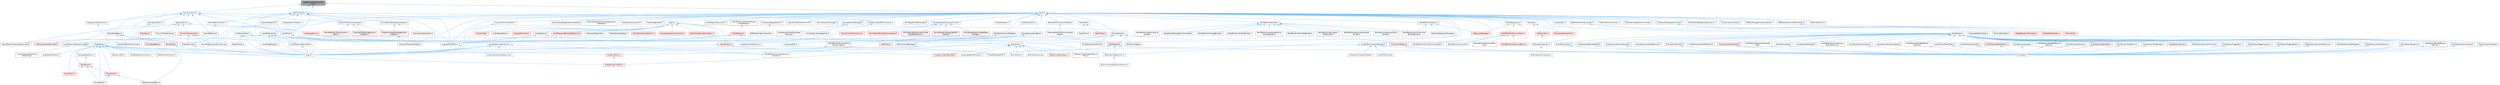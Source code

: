 digraph "UpdateLevelVisibilityLevelInfo.h"
{
 // INTERACTIVE_SVG=YES
 // LATEX_PDF_SIZE
  bgcolor="transparent";
  edge [fontname=Helvetica,fontsize=10,labelfontname=Helvetica,labelfontsize=10];
  node [fontname=Helvetica,fontsize=10,shape=box,height=0.2,width=0.4];
  Node1 [id="Node000001",label="UpdateLevelVisibilityLevel\lInfo.h",height=0.2,width=0.4,color="gray40", fillcolor="grey60", style="filled", fontcolor="black",tooltip=" "];
  Node1 -> Node2 [id="edge1_Node000001_Node000002",dir="back",color="steelblue1",style="solid",tooltip=" "];
  Node2 [id="Node000002",label="LevelStreaming.h",height=0.2,width=0.4,color="grey40", fillcolor="white", style="filled",URL="$db/d04/LevelStreaming_8h.html",tooltip=" "];
  Node2 -> Node3 [id="edge2_Node000002_Node000003",dir="back",color="steelblue1",style="solid",tooltip=" "];
  Node3 [id="Node000003",label="BookMarkTypeActions.h",height=0.2,width=0.4,color="grey40", fillcolor="white", style="filled",URL="$d0/d2f/BookMarkTypeActions_8h.html",tooltip=" "];
  Node3 -> Node4 [id="edge3_Node000003_Node000004",dir="back",color="steelblue1",style="solid",tooltip=" "];
  Node4 [id="Node000004",label="BookmarkSingleViewportActions.h",height=0.2,width=0.4,color="grey40", fillcolor="white", style="filled",URL="$d3/dd5/BookmarkSingleViewportActions_8h.html",tooltip=" "];
  Node2 -> Node5 [id="edge4_Node000002_Node000005",dir="back",color="steelblue1",style="solid",tooltip=" "];
  Node5 [id="Node000005",label="Engine.h",height=0.2,width=0.4,color="grey40", fillcolor="white", style="filled",URL="$d1/d34/Public_2Engine_8h.html",tooltip=" "];
  Node2 -> Node6 [id="edge5_Node000002_Node000006",dir="back",color="steelblue1",style="solid",tooltip=" "];
  Node6 [id="Node000006",label="EngineSharedPCH.h",height=0.2,width=0.4,color="grey40", fillcolor="white", style="filled",URL="$dc/dbb/EngineSharedPCH_8h.html",tooltip=" "];
  Node6 -> Node7 [id="edge6_Node000006_Node000007",dir="back",color="steelblue1",style="solid",tooltip=" "];
  Node7 [id="Node000007",label="UnrealEdSharedPCH.h",height=0.2,width=0.4,color="grey40", fillcolor="white", style="filled",URL="$d1/de6/UnrealEdSharedPCH_8h.html",tooltip=" "];
  Node2 -> Node8 [id="edge7_Node000002_Node000008",dir="back",color="steelblue1",style="solid",tooltip=" "];
  Node8 [id="Node000008",label="GraphEditor.h",height=0.2,width=0.4,color="grey40", fillcolor="white", style="filled",URL="$dc/dc5/GraphEditor_8h.html",tooltip=" "];
  Node8 -> Node9 [id="edge8_Node000008_Node000009",dir="back",color="steelblue1",style="solid",tooltip=" "];
  Node9 [id="Node000009",label="BlueprintEditor.h",height=0.2,width=0.4,color="red", fillcolor="#FFF0F0", style="filled",URL="$df/d7d/BlueprintEditor_8h.html",tooltip=" "];
  Node9 -> Node19 [id="edge9_Node000009_Node000019",dir="back",color="steelblue1",style="solid",tooltip=" "];
  Node19 [id="Node000019",label="WidgetBlueprintEditor.h",height=0.2,width=0.4,color="red", fillcolor="#FFF0F0", style="filled",URL="$d6/d04/WidgetBlueprintEditor_8h.html",tooltip=" "];
  Node8 -> Node22 [id="edge10_Node000008_Node000022",dir="back",color="steelblue1",style="solid",tooltip=" "];
  Node22 [id="Node000022",label="DataflowEditorToolkit.h",height=0.2,width=0.4,color="grey40", fillcolor="white", style="filled",URL="$d8/d80/DataflowEditorToolkit_8h.html",tooltip=" "];
  Node8 -> Node23 [id="edge11_Node000008_Node000023",dir="back",color="steelblue1",style="solid",tooltip=" "];
  Node23 [id="Node000023",label="DataflowGraphEditor.h",height=0.2,width=0.4,color="grey40", fillcolor="white", style="filled",URL="$d4/dfa/DataflowGraphEditor_8h.html",tooltip=" "];
  Node8 -> Node24 [id="edge12_Node000008_Node000024",dir="back",color="steelblue1",style="solid",tooltip=" "];
  Node24 [id="Node000024",label="GraphEditorModule.h",height=0.2,width=0.4,color="grey40", fillcolor="white", style="filled",URL="$dc/db9/GraphEditorModule_8h.html",tooltip=" "];
  Node8 -> Node25 [id="edge13_Node000008_Node000025",dir="back",color="steelblue1",style="solid",tooltip=" "];
  Node25 [id="Node000025",label="MarqueeOperation.h",height=0.2,width=0.4,color="grey40", fillcolor="white", style="filled",URL="$df/d01/MarqueeOperation_8h.html",tooltip=" "];
  Node25 -> Node26 [id="edge14_Node000025_Node000026",dir="back",color="steelblue1",style="solid",tooltip=" "];
  Node26 [id="Node000026",label="SNodePanel.h",height=0.2,width=0.4,color="red", fillcolor="#FFF0F0", style="filled",URL="$da/db1/SNodePanel_8h.html",tooltip=" "];
  Node26 -> Node28 [id="edge15_Node000026_Node000028",dir="back",color="steelblue1",style="solid",tooltip=" "];
  Node28 [id="Node000028",label="RigVMEditor.h",height=0.2,width=0.4,color="red", fillcolor="#FFF0F0", style="filled",URL="$d3/d13/RigVMEditor_8h.html",tooltip=" "];
  Node26 -> Node35 [id="edge16_Node000026_Node000035",dir="back",color="steelblue1",style="solid",tooltip=" "];
  Node35 [id="Node000035",label="SGraphNode.h",height=0.2,width=0.4,color="red", fillcolor="#FFF0F0", style="filled",URL="$d2/d30/SGraphNode_8h.html",tooltip=" "];
  Node35 -> Node23 [id="edge17_Node000035_Node000023",dir="back",color="steelblue1",style="solid",tooltip=" "];
  Node35 -> Node52 [id="edge18_Node000035_Node000052",dir="back",color="steelblue1",style="solid",tooltip=" "];
  Node52 [id="Node000052",label="SGraphPanel.h",height=0.2,width=0.4,color="grey40", fillcolor="white", style="filled",URL="$d2/dcf/SGraphPanel_8h.html",tooltip=" "];
  Node26 -> Node52 [id="edge19_Node000026_Node000052",dir="back",color="steelblue1",style="solid",tooltip=" "];
  Node8 -> Node28 [id="edge20_Node000008_Node000028",dir="back",color="steelblue1",style="solid",tooltip=" "];
  Node8 -> Node95 [id="edge21_Node000008_Node000095",dir="back",color="steelblue1",style="solid",tooltip=" "];
  Node95 [id="Node000095",label="SBlueprintDiff.h",height=0.2,width=0.4,color="grey40", fillcolor="white", style="filled",URL="$de/d6d/SBlueprintDiff_8h.html",tooltip=" "];
  Node8 -> Node96 [id="edge22_Node000008_Node000096",dir="back",color="steelblue1",style="solid",tooltip=" "];
  Node96 [id="Node000096",label="SGraphEditorActionMenu.h",height=0.2,width=0.4,color="grey40", fillcolor="white", style="filled",URL="$dd/d8d/SGraphEditorActionMenu_8h.html",tooltip=" "];
  Node8 -> Node35 [id="edge23_Node000008_Node000035",dir="back",color="steelblue1",style="solid",tooltip=" "];
  Node8 -> Node52 [id="edge24_Node000008_Node000052",dir="back",color="steelblue1",style="solid",tooltip=" "];
  Node8 -> Node26 [id="edge25_Node000008_Node000026",dir="back",color="steelblue1",style="solid",tooltip=" "];
  Node8 -> Node7 [id="edge26_Node000008_Node000007",dir="back",color="steelblue1",style="solid",tooltip=" "];
  Node8 -> Node19 [id="edge27_Node000008_Node000019",dir="back",color="steelblue1",style="solid",tooltip=" "];
  Node2 -> Node97 [id="edge28_Node000002_Node000097",dir="back",color="steelblue1",style="solid",tooltip=" "];
  Node97 [id="Node000097",label="LevelDragDropOp.h",height=0.2,width=0.4,color="grey40", fillcolor="white", style="filled",URL="$dc/da5/LevelDragDropOp_8h.html",tooltip=" "];
  Node2 -> Node98 [id="edge29_Node000002_Node000098",dir="back",color="steelblue1",style="solid",tooltip=" "];
  Node98 [id="Node000098",label="LevelStreamingAlwaysLoaded.h",height=0.2,width=0.4,color="grey40", fillcolor="white", style="filled",URL="$d2/d06/LevelStreamingAlwaysLoaded_8h.html",tooltip=" "];
  Node98 -> Node5 [id="edge30_Node000098_Node000005",dir="back",color="steelblue1",style="solid",tooltip=" "];
  Node98 -> Node99 [id="edge31_Node000098_Node000099",dir="back",color="steelblue1",style="solid",tooltip=" "];
  Node99 [id="Node000099",label="LevelInstanceEditorLevel\lStreaming.h",height=0.2,width=0.4,color="grey40", fillcolor="white", style="filled",URL="$d0/da1/LevelInstanceEditorLevelStreaming_8h.html",tooltip=" "];
  Node2 -> Node100 [id="edge32_Node000002_Node000100",dir="back",color="steelblue1",style="solid",tooltip=" "];
  Node100 [id="Node000100",label="LevelStreamingDynamic.h",height=0.2,width=0.4,color="grey40", fillcolor="white", style="filled",URL="$d6/d50/LevelStreamingDynamic_8h.html",tooltip=" "];
  Node100 -> Node5 [id="edge33_Node000100_Node000005",dir="back",color="steelblue1",style="solid",tooltip=" "];
  Node100 -> Node101 [id="edge34_Node000100_Node000101",dir="back",color="steelblue1",style="solid",tooltip=" "];
  Node101 [id="Node000101",label="LevelInstanceLevelStreaming.h",height=0.2,width=0.4,color="grey40", fillcolor="white", style="filled",URL="$d0/d84/LevelInstanceLevelStreaming_8h.html",tooltip=" "];
  Node100 -> Node102 [id="edge35_Node000100_Node000102",dir="back",color="steelblue1",style="solid",tooltip=" "];
  Node102 [id="Node000102",label="WorldPartitionLevelStreaming\lDynamic.h",height=0.2,width=0.4,color="grey40", fillcolor="white", style="filled",URL="$d4/d21/WorldPartitionLevelStreamingDynamic_8h.html",tooltip=" "];
  Node2 -> Node103 [id="edge36_Node000002_Node000103",dir="back",color="steelblue1",style="solid",tooltip=" "];
  Node103 [id="Node000103",label="LevelStreamingPersistent.h",height=0.2,width=0.4,color="grey40", fillcolor="white", style="filled",URL="$dd/d1f/LevelStreamingPersistent_8h.html",tooltip=" "];
  Node103 -> Node5 [id="edge37_Node000103_Node000005",dir="back",color="steelblue1",style="solid",tooltip=" "];
  Node2 -> Node102 [id="edge38_Node000002_Node000102",dir="back",color="steelblue1",style="solid",tooltip=" "];
  Node1 -> Node104 [id="edge39_Node000001_Node000104",dir="back",color="steelblue1",style="solid",tooltip=" "];
  Node104 [id="Node000104",label="NetConnection.h",height=0.2,width=0.4,color="grey40", fillcolor="white", style="filled",URL="$d6/d03/NetConnection_8h.html",tooltip=" "];
  Node104 -> Node105 [id="edge40_Node000104_Node000105",dir="back",color="steelblue1",style="solid",tooltip=" "];
  Node105 [id="Node000105",label="ChildConnection.h",height=0.2,width=0.4,color="grey40", fillcolor="white", style="filled",URL="$de/dea/ChildConnection_8h.html",tooltip=" "];
  Node105 -> Node106 [id="edge41_Node000105_Node000106",dir="back",color="steelblue1",style="solid",tooltip=" "];
  Node106 [id="Node000106",label="DataChannel.h",height=0.2,width=0.4,color="grey40", fillcolor="white", style="filled",URL="$df/ded/DataChannel_8h.html",tooltip=" "];
  Node105 -> Node5 [id="edge42_Node000105_Node000005",dir="back",color="steelblue1",style="solid",tooltip=" "];
  Node105 -> Node6 [id="edge43_Node000105_Node000006",dir="back",color="steelblue1",style="solid",tooltip=" "];
  Node104 -> Node107 [id="edge44_Node000104_Node000107",dir="back",color="steelblue1",style="solid",tooltip=" "];
  Node107 [id="Node000107",label="DemoNetConnection.h",height=0.2,width=0.4,color="grey40", fillcolor="white", style="filled",URL="$d7/d81/DemoNetConnection_8h.html",tooltip=" "];
  Node107 -> Node108 [id="edge45_Node000107_Node000108",dir="back",color="steelblue1",style="solid",tooltip=" "];
  Node108 [id="Node000108",label="DemoNetDriver.h",height=0.2,width=0.4,color="grey40", fillcolor="white", style="filled",URL="$df/df9/DemoNetDriver_8h.html",tooltip=" "];
  Node104 -> Node109 [id="edge46_Node000104_Node000109",dir="back",color="steelblue1",style="solid",tooltip=" "];
  Node109 [id="Node000109",label="DisplayClusterNetConnection.h",height=0.2,width=0.4,color="grey40", fillcolor="white", style="filled",URL="$d0/df0/DisplayClusterNetConnection_8h.html",tooltip=" "];
  Node109 -> Node110 [id="edge47_Node000109_Node000110",dir="back",color="steelblue1",style="solid",tooltip=" "];
  Node110 [id="Node000110",label="DisplayClusterNetDriver.h",height=0.2,width=0.4,color="grey40", fillcolor="white", style="filled",URL="$db/de1/DisplayClusterNetDriver_8h.html",tooltip=" "];
  Node104 -> Node5 [id="edge48_Node000104_Node000005",dir="back",color="steelblue1",style="solid",tooltip=" "];
  Node104 -> Node6 [id="edge49_Node000104_Node000006",dir="back",color="steelblue1",style="solid",tooltip=" "];
  Node104 -> Node111 [id="edge50_Node000104_Node000111",dir="back",color="steelblue1",style="solid",tooltip=" "];
  Node111 [id="Node000111",label="NetworkObjectList.h",height=0.2,width=0.4,color="grey40", fillcolor="white", style="filled",URL="$d5/d6a/NetworkObjectList_8h.html",tooltip=" "];
  Node104 -> Node112 [id="edge51_Node000104_Node000112",dir="back",color="steelblue1",style="solid",tooltip=" "];
  Node112 [id="Node000112",label="NetworkPhysicsComponent.h",height=0.2,width=0.4,color="grey40", fillcolor="white", style="filled",URL="$d5/dcb/NetworkPhysicsComponent_8h.html",tooltip=" "];
  Node112 -> Node113 [id="edge52_Node000112_Node000113",dir="back",color="steelblue1",style="solid",tooltip=" "];
  Node113 [id="Node000113",label="ChaosSimModuleManagerAsync\lCallback.h",height=0.2,width=0.4,color="red", fillcolor="#FFF0F0", style="filled",URL="$d7/dd0/ChaosSimModuleManagerAsyncCallback_8h.html",tooltip=" "];
  Node113 -> Node114 [id="edge53_Node000113_Node000114",dir="back",color="steelblue1",style="solid",tooltip=" "];
  Node114 [id="Node000114",label="ChaosSimModuleManager.h",height=0.2,width=0.4,color="grey40", fillcolor="white", style="filled",URL="$d7/dd1/ChaosSimModuleManager_8h.html",tooltip=" "];
  Node112 -> Node118 [id="edge54_Node000112_Node000118",dir="back",color="steelblue1",style="solid",tooltip=" "];
  Node118 [id="Node000118",label="ChaosVehicleManagerAsync\lCallback.h",height=0.2,width=0.4,color="red", fillcolor="#FFF0F0", style="filled",URL="$d4/dea/ChaosVehicleManagerAsyncCallback_8h.html",tooltip=" "];
  Node112 -> Node122 [id="edge55_Node000112_Node000122",dir="back",color="steelblue1",style="solid",tooltip=" "];
  Node122 [id="Node000122",label="MoverNetworkPhysicsLiaison\lBase.h",height=0.2,width=0.4,color="red", fillcolor="#FFF0F0", style="filled",URL="$d6/d54/MoverNetworkPhysicsLiaisonBase_8h.html",tooltip=" "];
  Node104 -> Node125 [id="edge56_Node000104_Node000125",dir="back",color="steelblue1",style="solid",tooltip=" "];
  Node125 [id="Node000125",label="ReplayNetConnection.h",height=0.2,width=0.4,color="grey40", fillcolor="white", style="filled",URL="$d8/dc8/ReplayNetConnection_8h.html",tooltip=" "];
  Node104 -> Node126 [id="edge57_Node000104_Node000126",dir="back",color="steelblue1",style="solid",tooltip=" "];
  Node126 [id="Node000126",label="StructNetTokenDataStoreHelper.h",height=0.2,width=0.4,color="grey40", fillcolor="white", style="filled",URL="$d2/d63/StructNetTokenDataStoreHelper_8h.html",tooltip=" "];
  Node126 -> Node113 [id="edge58_Node000126_Node000113",dir="back",color="steelblue1",style="solid",tooltip=" "];
  Node126 -> Node127 [id="edge59_Node000126_Node000127",dir="back",color="steelblue1",style="solid",tooltip=" "];
  Node127 [id="Node000127",label="ModuleInputTokenStore.h",height=0.2,width=0.4,color="grey40", fillcolor="white", style="filled",URL="$d9/d7e/ModuleInputTokenStore_8h.html",tooltip=" "];
  Node1 -> Node128 [id="edge60_Node000001_Node000128",dir="back",color="steelblue1",style="solid",tooltip=" "];
  Node128 [id="Node000128",label="PlayerController.h",height=0.2,width=0.4,color="grey40", fillcolor="white", style="filled",URL="$db/db4/PlayerController_8h.html",tooltip=" "];
  Node128 -> Node129 [id="edge61_Node000128_Node000129",dir="back",color="steelblue1",style="solid",tooltip=" "];
  Node129 [id="Node000129",label="BodyInstance.h",height=0.2,width=0.4,color="grey40", fillcolor="white", style="filled",URL="$d3/d42/BodyInstance_8h.html",tooltip=" "];
  Node129 -> Node130 [id="edge62_Node000129_Node000130",dir="back",color="steelblue1",style="solid",tooltip=" "];
  Node130 [id="Node000130",label="BodySetup.h",height=0.2,width=0.4,color="red", fillcolor="#FFF0F0", style="filled",URL="$d8/d7b/BodySetup_8h.html",tooltip=" "];
  Node129 -> Node6 [id="edge63_Node000129_Node000006",dir="back",color="steelblue1",style="solid",tooltip=" "];
  Node129 -> Node207 [id="edge64_Node000129_Node000207",dir="back",color="steelblue1",style="solid",tooltip=" "];
  Node207 [id="Node000207",label="ISMComponentDescriptor.h",height=0.2,width=0.4,color="red", fillcolor="#FFF0F0", style="filled",URL="$dd/d82/ISMComponentDescriptor_8h.html",tooltip=" "];
  Node129 -> Node213 [id="edge65_Node000129_Node000213",dir="back",color="steelblue1",style="solid",tooltip=" "];
  Node213 [id="Node000213",label="LandscapeProxy.h",height=0.2,width=0.4,color="red", fillcolor="#FFF0F0", style="filled",URL="$db/dae/LandscapeProxy_8h.html",tooltip=" "];
  Node213 -> Node215 [id="edge66_Node000213_Node000215",dir="back",color="steelblue1",style="solid",tooltip=" "];
  Node215 [id="Node000215",label="LandscapeEdit.h",height=0.2,width=0.4,color="grey40", fillcolor="white", style="filled",URL="$df/d61/LandscapeEdit_8h.html",tooltip=" "];
  Node129 -> Node223 [id="edge67_Node000129_Node000223",dir="back",color="steelblue1",style="solid",tooltip=" "];
  Node223 [id="Node000223",label="PhysicsThreadLibrary.h",height=0.2,width=0.4,color="grey40", fillcolor="white", style="filled",URL="$dd/df6/PhysicsThreadLibrary_8h.html",tooltip=" "];
  Node129 -> Node224 [id="edge68_Node000129_Node000224",dir="back",color="steelblue1",style="solid",tooltip=" "];
  Node224 [id="Node000224",label="PrimitiveComponent.h",height=0.2,width=0.4,color="red", fillcolor="#FFF0F0", style="filled",URL="$df/d9f/PrimitiveComponent_8h.html",tooltip=" "];
  Node224 -> Node227 [id="edge69_Node000224_Node000227",dir="back",color="steelblue1",style="solid",tooltip=" "];
  Node227 [id="Node000227",label="AsyncRegisterLevelContext.cpp",height=0.2,width=0.4,color="grey40", fillcolor="white", style="filled",URL="$da/df8/AsyncRegisterLevelContext_8cpp.html",tooltip=" "];
  Node224 -> Node259 [id="edge70_Node000224_Node000259",dir="back",color="steelblue1",style="solid",tooltip=" "];
  Node259 [id="Node000259",label="EngineMinimal.h",height=0.2,width=0.4,color="grey40", fillcolor="white", style="filled",URL="$d0/d2c/EngineMinimal_8h.html",tooltip=" "];
  Node259 -> Node5 [id="edge71_Node000259_Node000005",dir="back",color="steelblue1",style="solid",tooltip=" "];
  Node224 -> Node6 [id="edge72_Node000224_Node000006",dir="back",color="steelblue1",style="solid",tooltip=" "];
  Node224 -> Node207 [id="edge73_Node000224_Node000207",dir="back",color="steelblue1",style="solid",tooltip=" "];
  Node224 -> Node536 [id="edge74_Node000224_Node000536",dir="back",color="steelblue1",style="solid",tooltip=" "];
  Node536 [id="Node000536",label="SplineMeshComponentDescriptor.h",height=0.2,width=0.4,color="grey40", fillcolor="white", style="filled",URL="$d1/d6f/SplineMeshComponentDescriptor_8h.html",tooltip=" "];
  Node129 -> Node536 [id="edge75_Node000129_Node000536",dir="back",color="steelblue1",style="solid",tooltip=" "];
  Node128 -> Node550 [id="edge76_Node000128_Node000550",dir="back",color="steelblue1",style="solid",tooltip=" "];
  Node550 [id="Node000550",label="DebugCameraController.h",height=0.2,width=0.4,color="grey40", fillcolor="white", style="filled",URL="$d1/d9e/DebugCameraController_8h.html",tooltip=" "];
  Node550 -> Node5 [id="edge77_Node000550_Node000005",dir="back",color="steelblue1",style="solid",tooltip=" "];
  Node128 -> Node108 [id="edge78_Node000128_Node000108",dir="back",color="steelblue1",style="solid",tooltip=" "];
  Node128 -> Node259 [id="edge79_Node000128_Node000259",dir="back",color="steelblue1",style="solid",tooltip=" "];
  Node128 -> Node6 [id="edge80_Node000128_Node000006",dir="back",color="steelblue1",style="solid",tooltip=" "];
  Node128 -> Node551 [id="edge81_Node000128_Node000551",dir="back",color="steelblue1",style="solid",tooltip=" "];
  Node551 [id="Node000551",label="GameModeBase.h",height=0.2,width=0.4,color="grey40", fillcolor="white", style="filled",URL="$d2/d5b/GameModeBase_8h.html",tooltip=" "];
  Node551 -> Node259 [id="edge82_Node000551_Node000259",dir="back",color="steelblue1",style="solid",tooltip=" "];
  Node551 -> Node552 [id="edge83_Node000551_Node000552",dir="back",color="steelblue1",style="solid",tooltip=" "];
  Node552 [id="Node000552",label="GameMode.h",height=0.2,width=0.4,color="red", fillcolor="#FFF0F0", style="filled",URL="$d1/de8/GameMode_8h.html",tooltip=" "];
  Node552 -> Node5 [id="edge84_Node000552_Node000005",dir="back",color="steelblue1",style="solid",tooltip=" "];
  Node551 -> Node554 [id="edge85_Node000551_Node000554",dir="back",color="steelblue1",style="solid",tooltip=" "];
  Node554 [id="Node000554",label="GameModeInfoCustomizer.h",height=0.2,width=0.4,color="grey40", fillcolor="white", style="filled",URL="$d5/df3/GameModeInfoCustomizer_8h.html",tooltip=" "];
  Node551 -> Node555 [id="edge86_Node000551_Node000555",dir="back",color="steelblue1",style="solid",tooltip=" "];
  Node555 [id="Node000555",label="GameStateBase.h",height=0.2,width=0.4,color="red", fillcolor="#FFF0F0", style="filled",URL="$dd/db9/GameStateBase_8h.html",tooltip=" "];
  Node128 -> Node557 [id="edge87_Node000128_Node000557",dir="back",color="steelblue1",style="solid",tooltip=" "];
  Node557 [id="Node000557",label="GameplayStatics.h",height=0.2,width=0.4,color="grey40", fillcolor="white", style="filled",URL="$d9/dc8/GameplayStatics_8h.html",tooltip=" "];
  Node557 -> Node259 [id="edge88_Node000557_Node000259",dir="back",color="steelblue1",style="solid",tooltip=" "];
  Node128 -> Node558 [id="edge89_Node000128_Node000558",dir="back",color="steelblue1",style="solid",tooltip=" "];
  Node558 [id="Node000558",label="LocalPlayer.h",height=0.2,width=0.4,color="grey40", fillcolor="white", style="filled",URL="$d9/d4a/LocalPlayer_8h.html",tooltip=" "];
  Node558 -> Node5 [id="edge90_Node000558_Node000005",dir="back",color="steelblue1",style="solid",tooltip=" "];
  Node558 -> Node6 [id="edge91_Node000558_Node000006",dir="back",color="steelblue1",style="solid",tooltip=" "];
  Node128 -> Node112 [id="edge92_Node000128_Node000112",dir="back",color="steelblue1",style="solid",tooltip=" "];
  Node1 -> Node559 [id="edge93_Node000001_Node000559",dir="back",color="steelblue1",style="solid",tooltip=" "];
  Node559 [id="Node000559",label="World.h",height=0.2,width=0.4,color="grey40", fillcolor="white", style="filled",URL="$dd/d5b/World_8h.html",tooltip=" "];
  Node559 -> Node560 [id="edge94_Node000559_Node000560",dir="back",color="steelblue1",style="solid",tooltip=" "];
  Node560 [id="Node000560",label="AIPerceptionSystem.h",height=0.2,width=0.4,color="grey40", fillcolor="white", style="filled",URL="$d0/d08/AIPerceptionSystem_8h.html",tooltip=" "];
  Node560 -> Node561 [id="edge95_Node000560_Node000561",dir="back",color="steelblue1",style="solid",tooltip=" "];
  Node561 [id="Node000561",label="AIPerceptionComponent.h",height=0.2,width=0.4,color="grey40", fillcolor="white", style="filled",URL="$d6/d0a/AIPerceptionComponent_8h.html",tooltip=" "];
  Node559 -> Node562 [id="edge96_Node000559_Node000562",dir="back",color="steelblue1",style="solid",tooltip=" "];
  Node562 [id="Node000562",label="AISystem.h",height=0.2,width=0.4,color="grey40", fillcolor="white", style="filled",URL="$d0/d71/AISystem_8h.html",tooltip=" "];
  Node562 -> Node563 [id="edge97_Node000562_Node000563",dir="back",color="steelblue1",style="solid",tooltip=" "];
  Node563 [id="Node000563",label="AISubsystem.h",height=0.2,width=0.4,color="red", fillcolor="#FFF0F0", style="filled",URL="$d0/d50/AISubsystem_8h.html",tooltip=" "];
  Node563 -> Node560 [id="edge98_Node000563_Node000560",dir="back",color="steelblue1",style="solid",tooltip=" "];
  Node562 -> Node565 [id="edge99_Node000562_Node000565",dir="back",color="steelblue1",style="solid",tooltip=" "];
  Node565 [id="Node000565",label="BlackboardComponent.h",height=0.2,width=0.4,color="red", fillcolor="#FFF0F0", style="filled",URL="$d9/d2d/BlackboardComponent_8h.html",tooltip=" "];
  Node559 -> Node590 [id="edge100_Node000559_Node000590",dir="back",color="steelblue1",style="solid",tooltip=" "];
  Node590 [id="Node000590",label="ActorFactory.h",height=0.2,width=0.4,color="grey40", fillcolor="white", style="filled",URL="$d7/dae/ActorFactory_8h.html",tooltip=" "];
  Node590 -> Node591 [id="edge101_Node000590_Node000591",dir="back",color="steelblue1",style="solid",tooltip=" "];
  Node591 [id="Node000591",label="ActorFactoryAmbientSound.h",height=0.2,width=0.4,color="grey40", fillcolor="white", style="filled",URL="$dc/d73/ActorFactoryAmbientSound_8h.html",tooltip=" "];
  Node591 -> Node366 [id="edge102_Node000591_Node000366",dir="back",color="steelblue1",style="solid",tooltip=" "];
  Node366 [id="Node000366",label="UnrealEd.h",height=0.2,width=0.4,color="grey40", fillcolor="white", style="filled",URL="$d2/d5f/UnrealEd_8h.html",tooltip=" "];
  Node590 -> Node592 [id="edge103_Node000590_Node000592",dir="back",color="steelblue1",style="solid",tooltip=" "];
  Node592 [id="Node000592",label="ActorFactoryBlueprint.h",height=0.2,width=0.4,color="grey40", fillcolor="white", style="filled",URL="$d8/df5/ActorFactoryBlueprint_8h.html",tooltip=" "];
  Node592 -> Node366 [id="edge104_Node000592_Node000366",dir="back",color="steelblue1",style="solid",tooltip=" "];
  Node590 -> Node593 [id="edge105_Node000590_Node000593",dir="back",color="steelblue1",style="solid",tooltip=" "];
  Node593 [id="Node000593",label="ActorFactoryBoxReflection\lCapture.h",height=0.2,width=0.4,color="grey40", fillcolor="white", style="filled",URL="$dd/d97/ActorFactoryBoxReflectionCapture_8h.html",tooltip=" "];
  Node593 -> Node366 [id="edge106_Node000593_Node000366",dir="back",color="steelblue1",style="solid",tooltip=" "];
  Node590 -> Node594 [id="edge107_Node000590_Node000594",dir="back",color="steelblue1",style="solid",tooltip=" "];
  Node594 [id="Node000594",label="ActorFactoryCacheManager.h",height=0.2,width=0.4,color="grey40", fillcolor="white", style="filled",URL="$da/d58/ActorFactoryCacheManager_8h.html",tooltip=" "];
  Node590 -> Node595 [id="edge108_Node000590_Node000595",dir="back",color="steelblue1",style="solid",tooltip=" "];
  Node595 [id="Node000595",label="ActorFactoryCameraActor.h",height=0.2,width=0.4,color="grey40", fillcolor="white", style="filled",URL="$df/db7/ActorFactoryCameraActor_8h.html",tooltip=" "];
  Node595 -> Node366 [id="edge109_Node000595_Node000366",dir="back",color="steelblue1",style="solid",tooltip=" "];
  Node590 -> Node596 [id="edge110_Node000590_Node000596",dir="back",color="steelblue1",style="solid",tooltip=" "];
  Node596 [id="Node000596",label="ActorFactoryCharacter.h",height=0.2,width=0.4,color="grey40", fillcolor="white", style="filled",URL="$d9/db9/ActorFactoryCharacter_8h.html",tooltip=" "];
  Node596 -> Node366 [id="edge111_Node000596_Node000366",dir="back",color="steelblue1",style="solid",tooltip=" "];
  Node590 -> Node597 [id="edge112_Node000590_Node000597",dir="back",color="steelblue1",style="solid",tooltip=" "];
  Node597 [id="Node000597",label="ActorFactoryClass.h",height=0.2,width=0.4,color="grey40", fillcolor="white", style="filled",URL="$d8/df5/ActorFactoryClass_8h.html",tooltip=" "];
  Node597 -> Node366 [id="edge113_Node000597_Node000366",dir="back",color="steelblue1",style="solid",tooltip=" "];
  Node590 -> Node598 [id="edge114_Node000590_Node000598",dir="back",color="steelblue1",style="solid",tooltip=" "];
  Node598 [id="Node000598",label="ActorFactoryDeferredDecal.h",height=0.2,width=0.4,color="grey40", fillcolor="white", style="filled",URL="$d3/db3/ActorFactoryDeferredDecal_8h.html",tooltip=" "];
  Node598 -> Node366 [id="edge115_Node000598_Node000366",dir="back",color="steelblue1",style="solid",tooltip=" "];
  Node590 -> Node599 [id="edge116_Node000590_Node000599",dir="back",color="steelblue1",style="solid",tooltip=" "];
  Node599 [id="Node000599",label="ActorFactoryDirectionalLight.h",height=0.2,width=0.4,color="grey40", fillcolor="white", style="filled",URL="$d3/d54/ActorFactoryDirectionalLight_8h.html",tooltip=" "];
  Node599 -> Node366 [id="edge117_Node000599_Node000366",dir="back",color="steelblue1",style="solid",tooltip=" "];
  Node590 -> Node600 [id="edge118_Node000590_Node000600",dir="back",color="steelblue1",style="solid",tooltip=" "];
  Node600 [id="Node000600",label="ActorFactoryEmitter.h",height=0.2,width=0.4,color="grey40", fillcolor="white", style="filled",URL="$df/d95/ActorFactoryEmitter_8h.html",tooltip=" "];
  Node600 -> Node366 [id="edge119_Node000600_Node000366",dir="back",color="steelblue1",style="solid",tooltip=" "];
  Node590 -> Node601 [id="edge120_Node000590_Node000601",dir="back",color="steelblue1",style="solid",tooltip=" "];
  Node601 [id="Node000601",label="ActorFactoryEmptyActor.h",height=0.2,width=0.4,color="red", fillcolor="#FFF0F0", style="filled",URL="$df/d92/ActorFactoryEmptyActor_8h.html",tooltip=" "];
  Node601 -> Node366 [id="edge121_Node000601_Node000366",dir="back",color="steelblue1",style="solid",tooltip=" "];
  Node590 -> Node603 [id="edge122_Node000590_Node000603",dir="back",color="steelblue1",style="solid",tooltip=" "];
  Node603 [id="Node000603",label="ActorFactoryExponentialHeight\lFog.h",height=0.2,width=0.4,color="grey40", fillcolor="white", style="filled",URL="$de/d15/ActorFactoryExponentialHeightFog_8h.html",tooltip=" "];
  Node603 -> Node366 [id="edge123_Node000603_Node000366",dir="back",color="steelblue1",style="solid",tooltip=" "];
  Node590 -> Node604 [id="edge124_Node000590_Node000604",dir="back",color="steelblue1",style="solid",tooltip=" "];
  Node604 [id="Node000604",label="ActorFactoryLocalFogVolume.h",height=0.2,width=0.4,color="grey40", fillcolor="white", style="filled",URL="$dc/db2/ActorFactoryLocalFogVolume_8h.html",tooltip=" "];
  Node590 -> Node605 [id="edge125_Node000590_Node000605",dir="back",color="steelblue1",style="solid",tooltip=" "];
  Node605 [id="Node000605",label="ActorFactoryNote.h",height=0.2,width=0.4,color="grey40", fillcolor="white", style="filled",URL="$da/d8c/ActorFactoryNote_8h.html",tooltip=" "];
  Node605 -> Node366 [id="edge126_Node000605_Node000366",dir="back",color="steelblue1",style="solid",tooltip=" "];
  Node590 -> Node606 [id="edge127_Node000590_Node000606",dir="back",color="steelblue1",style="solid",tooltip=" "];
  Node606 [id="Node000606",label="ActorFactoryPhysicsAsset.h",height=0.2,width=0.4,color="grey40", fillcolor="white", style="filled",URL="$d0/d58/ActorFactoryPhysicsAsset_8h.html",tooltip=" "];
  Node606 -> Node366 [id="edge128_Node000606_Node000366",dir="back",color="steelblue1",style="solid",tooltip=" "];
  Node590 -> Node607 [id="edge129_Node000590_Node000607",dir="back",color="steelblue1",style="solid",tooltip=" "];
  Node607 [id="Node000607",label="ActorFactoryPlanarReflection.h",height=0.2,width=0.4,color="grey40", fillcolor="white", style="filled",URL="$d0/d1d/ActorFactoryPlanarReflection_8h.html",tooltip=" "];
  Node590 -> Node608 [id="edge130_Node000590_Node000608",dir="back",color="steelblue1",style="solid",tooltip=" "];
  Node608 [id="Node000608",label="ActorFactoryPlaneReflection\lCapture.h",height=0.2,width=0.4,color="grey40", fillcolor="white", style="filled",URL="$d8/dfd/ActorFactoryPlaneReflectionCapture_8h.html",tooltip=" "];
  Node608 -> Node366 [id="edge131_Node000608_Node000366",dir="back",color="steelblue1",style="solid",tooltip=" "];
  Node590 -> Node609 [id="edge132_Node000590_Node000609",dir="back",color="steelblue1",style="solid",tooltip=" "];
  Node609 [id="Node000609",label="ActorFactoryPlayerStart.h",height=0.2,width=0.4,color="grey40", fillcolor="white", style="filled",URL="$d8/d7e/ActorFactoryPlayerStart_8h.html",tooltip=" "];
  Node609 -> Node366 [id="edge133_Node000609_Node000366",dir="back",color="steelblue1",style="solid",tooltip=" "];
  Node590 -> Node610 [id="edge134_Node000590_Node000610",dir="back",color="steelblue1",style="solid",tooltip=" "];
  Node610 [id="Node000610",label="ActorFactoryPointLight.h",height=0.2,width=0.4,color="grey40", fillcolor="white", style="filled",URL="$d5/d37/ActorFactoryPointLight_8h.html",tooltip=" "];
  Node610 -> Node366 [id="edge135_Node000610_Node000366",dir="back",color="steelblue1",style="solid",tooltip=" "];
  Node590 -> Node611 [id="edge136_Node000590_Node000611",dir="back",color="steelblue1",style="solid",tooltip=" "];
  Node611 [id="Node000611",label="ActorFactoryRectLight.h",height=0.2,width=0.4,color="grey40", fillcolor="white", style="filled",URL="$d1/d97/ActorFactoryRectLight_8h.html",tooltip=" "];
  Node590 -> Node612 [id="edge137_Node000590_Node000612",dir="back",color="steelblue1",style="solid",tooltip=" "];
  Node612 [id="Node000612",label="ActorFactoryRuntimeVirtual\lTextureVolume.h",height=0.2,width=0.4,color="grey40", fillcolor="white", style="filled",URL="$d6/dd7/ActorFactoryRuntimeVirtualTextureVolume_8h.html",tooltip=" "];
  Node590 -> Node613 [id="edge138_Node000590_Node000613",dir="back",color="steelblue1",style="solid",tooltip=" "];
  Node613 [id="Node000613",label="ActorFactorySkeletalMesh.h",height=0.2,width=0.4,color="red", fillcolor="#FFF0F0", style="filled",URL="$d7/dbb/ActorFactorySkeletalMesh_8h.html",tooltip=" "];
  Node613 -> Node366 [id="edge139_Node000613_Node000366",dir="back",color="steelblue1",style="solid",tooltip=" "];
  Node590 -> Node615 [id="edge140_Node000590_Node000615",dir="back",color="steelblue1",style="solid",tooltip=" "];
  Node615 [id="Node000615",label="ActorFactorySkyAtmosphere.h",height=0.2,width=0.4,color="grey40", fillcolor="white", style="filled",URL="$d2/d7c/ActorFactorySkyAtmosphere_8h.html",tooltip=" "];
  Node590 -> Node616 [id="edge141_Node000590_Node000616",dir="back",color="steelblue1",style="solid",tooltip=" "];
  Node616 [id="Node000616",label="ActorFactorySkyLight.h",height=0.2,width=0.4,color="grey40", fillcolor="white", style="filled",URL="$d2/d21/ActorFactorySkyLight_8h.html",tooltip=" "];
  Node616 -> Node366 [id="edge142_Node000616_Node000366",dir="back",color="steelblue1",style="solid",tooltip=" "];
  Node590 -> Node617 [id="edge143_Node000590_Node000617",dir="back",color="steelblue1",style="solid",tooltip=" "];
  Node617 [id="Node000617",label="ActorFactorySphereReflection\lCapture.h",height=0.2,width=0.4,color="grey40", fillcolor="white", style="filled",URL="$de/db8/ActorFactorySphereReflectionCapture_8h.html",tooltip=" "];
  Node617 -> Node366 [id="edge144_Node000617_Node000366",dir="back",color="steelblue1",style="solid",tooltip=" "];
  Node590 -> Node618 [id="edge145_Node000590_Node000618",dir="back",color="steelblue1",style="solid",tooltip=" "];
  Node618 [id="Node000618",label="ActorFactorySpotLight.h",height=0.2,width=0.4,color="grey40", fillcolor="white", style="filled",URL="$d6/d7f/ActorFactorySpotLight_8h.html",tooltip=" "];
  Node618 -> Node366 [id="edge146_Node000618_Node000366",dir="back",color="steelblue1",style="solid",tooltip=" "];
  Node590 -> Node619 [id="edge147_Node000590_Node000619",dir="back",color="steelblue1",style="solid",tooltip=" "];
  Node619 [id="Node000619",label="ActorFactoryStaticMesh.h",height=0.2,width=0.4,color="red", fillcolor="#FFF0F0", style="filled",URL="$d2/dd1/ActorFactoryStaticMesh_8h.html",tooltip=" "];
  Node619 -> Node366 [id="edge148_Node000619_Node000366",dir="back",color="steelblue1",style="solid",tooltip=" "];
  Node590 -> Node622 [id="edge149_Node000590_Node000622",dir="back",color="steelblue1",style="solid",tooltip=" "];
  Node622 [id="Node000622",label="ActorFactoryTargetPoint.h",height=0.2,width=0.4,color="grey40", fillcolor="white", style="filled",URL="$db/d69/ActorFactoryTargetPoint_8h.html",tooltip=" "];
  Node622 -> Node366 [id="edge150_Node000622_Node000366",dir="back",color="steelblue1",style="solid",tooltip=" "];
  Node590 -> Node623 [id="edge151_Node000590_Node000623",dir="back",color="steelblue1",style="solid",tooltip=" "];
  Node623 [id="Node000623",label="ActorFactoryTextRender.h",height=0.2,width=0.4,color="grey40", fillcolor="white", style="filled",URL="$d8/d4c/ActorFactoryTextRender_8h.html",tooltip=" "];
  Node623 -> Node366 [id="edge152_Node000623_Node000366",dir="back",color="steelblue1",style="solid",tooltip=" "];
  Node590 -> Node624 [id="edge153_Node000590_Node000624",dir="back",color="steelblue1",style="solid",tooltip=" "];
  Node624 [id="Node000624",label="ActorFactoryTriggerBox.h",height=0.2,width=0.4,color="grey40", fillcolor="white", style="filled",URL="$d9/dbe/ActorFactoryTriggerBox_8h.html",tooltip=" "];
  Node624 -> Node366 [id="edge154_Node000624_Node000366",dir="back",color="steelblue1",style="solid",tooltip=" "];
  Node590 -> Node625 [id="edge155_Node000590_Node000625",dir="back",color="steelblue1",style="solid",tooltip=" "];
  Node625 [id="Node000625",label="ActorFactoryTriggerCapsule.h",height=0.2,width=0.4,color="grey40", fillcolor="white", style="filled",URL="$dd/d0f/ActorFactoryTriggerCapsule_8h.html",tooltip=" "];
  Node625 -> Node366 [id="edge156_Node000625_Node000366",dir="back",color="steelblue1",style="solid",tooltip=" "];
  Node590 -> Node626 [id="edge157_Node000590_Node000626",dir="back",color="steelblue1",style="solid",tooltip=" "];
  Node626 [id="Node000626",label="ActorFactoryTriggerSphere.h",height=0.2,width=0.4,color="grey40", fillcolor="white", style="filled",URL="$d9/dbe/ActorFactoryTriggerSphere_8h.html",tooltip=" "];
  Node626 -> Node366 [id="edge158_Node000626_Node000366",dir="back",color="steelblue1",style="solid",tooltip=" "];
  Node590 -> Node627 [id="edge159_Node000590_Node000627",dir="back",color="steelblue1",style="solid",tooltip=" "];
  Node627 [id="Node000627",label="ActorFactoryVectorFieldVolume.h",height=0.2,width=0.4,color="grey40", fillcolor="white", style="filled",URL="$d9/d89/ActorFactoryVectorFieldVolume_8h.html",tooltip=" "];
  Node627 -> Node366 [id="edge160_Node000627_Node000366",dir="back",color="steelblue1",style="solid",tooltip=" "];
  Node590 -> Node628 [id="edge161_Node000590_Node000628",dir="back",color="steelblue1",style="solid",tooltip=" "];
  Node628 [id="Node000628",label="ActorFactoryVolume.h",height=0.2,width=0.4,color="red", fillcolor="#FFF0F0", style="filled",URL="$df/d08/ActorFactoryVolume_8h.html",tooltip=" "];
  Node590 -> Node632 [id="edge162_Node000590_Node000632",dir="back",color="steelblue1",style="solid",tooltip=" "];
  Node632 [id="Node000632",label="ActorFactoryVolumetricCloud.h",height=0.2,width=0.4,color="grey40", fillcolor="white", style="filled",URL="$d5/da1/ActorFactoryVolumetricCloud_8h.html",tooltip=" "];
  Node590 -> Node366 [id="edge163_Node000590_Node000366",dir="back",color="steelblue1",style="solid",tooltip=" "];
  Node559 -> Node227 [id="edge164_Node000559_Node000227",dir="back",color="steelblue1",style="solid",tooltip=" "];
  Node559 -> Node633 [id="edge165_Node000559_Node000633",dir="back",color="steelblue1",style="solid",tooltip=" "];
  Node633 [id="Node000633",label="AudioMeter.h",height=0.2,width=0.4,color="grey40", fillcolor="white", style="filled",URL="$de/db0/AudioMeter_8h.html",tooltip=" "];
  Node559 -> Node175 [id="edge166_Node000559_Node000175",dir="back",color="steelblue1",style="solid",tooltip=" "];
  Node175 [id="Node000175",label="BaseMeshFromSplinesTool.h",height=0.2,width=0.4,color="grey40", fillcolor="white", style="filled",URL="$da/d31/BaseMeshFromSplinesTool_8h.html",tooltip=" "];
  Node175 -> Node176 [id="edge167_Node000175_Node000176",dir="back",color="steelblue1",style="solid",tooltip=" "];
  Node176 [id="Node000176",label="RevolveSplineTool.h",height=0.2,width=0.4,color="grey40", fillcolor="white", style="filled",URL="$d3/d36/RevolveSplineTool_8h.html",tooltip=" "];
  Node175 -> Node177 [id="edge168_Node000175_Node000177",dir="back",color="steelblue1",style="solid",tooltip=" "];
  Node177 [id="Node000177",label="TriangulateSplinesTool.h",height=0.2,width=0.4,color="grey40", fillcolor="white", style="filled",URL="$d9/de6/TriangulateSplinesTool_8h.html",tooltip=" "];
  Node559 -> Node3 [id="edge169_Node000559_Node000003",dir="back",color="steelblue1",style="solid",tooltip=" "];
  Node559 -> Node634 [id="edge170_Node000559_Node000634",dir="back",color="steelblue1",style="solid",tooltip=" "];
  Node634 [id="Node000634",label="ChaosFleshCommands.h",height=0.2,width=0.4,color="grey40", fillcolor="white", style="filled",URL="$d9/db1/ChaosFleshCommands_8h.html",tooltip=" "];
  Node559 -> Node114 [id="edge171_Node000559_Node000114",dir="back",color="steelblue1",style="solid",tooltip=" "];
  Node559 -> Node635 [id="edge172_Node000559_Node000635",dir="back",color="steelblue1",style="solid",tooltip=" "];
  Node635 [id="Node000635",label="ChaosVehiclesEditorCommands.h",height=0.2,width=0.4,color="grey40", fillcolor="white", style="filled",URL="$de/dbf/ChaosVehiclesEditorCommands_8h.html",tooltip=" "];
  Node559 -> Node636 [id="edge173_Node000559_Node000636",dir="back",color="steelblue1",style="solid",tooltip=" "];
  Node636 [id="Node000636",label="ComponentReregisterContext.h",height=0.2,width=0.4,color="grey40", fillcolor="white", style="filled",URL="$de/d6e/ComponentReregisterContext_8h.html",tooltip=" "];
  Node636 -> Node637 [id="edge174_Node000636_Node000637",dir="back",color="steelblue1",style="solid",tooltip=" "];
  Node637 [id="Node000637",label="SkeletalMeshTypes.h",height=0.2,width=0.4,color="red", fillcolor="#FFF0F0", style="filled",URL="$d5/d0c/SkeletalMeshTypes_8h.html",tooltip=" "];
  Node636 -> Node655 [id="edge175_Node000636_Node000655",dir="back",color="steelblue1",style="solid",tooltip=" "];
  Node655 [id="Node000655",label="WidgetBlueprintCompiler.h",height=0.2,width=0.4,color="red", fillcolor="#FFF0F0", style="filled",URL="$d9/d6b/WidgetBlueprintCompiler_8h.html",tooltip=" "];
  Node559 -> Node658 [id="edge176_Node000559_Node000658",dir="back",color="steelblue1",style="solid",tooltip=" "];
  Node658 [id="Node000658",label="ContentBundleEngineSubsystem.h",height=0.2,width=0.4,color="grey40", fillcolor="white", style="filled",URL="$d5/d9b/ContentBundleEngineSubsystem_8h.html",tooltip=" "];
  Node559 -> Node659 [id="edge177_Node000559_Node000659",dir="back",color="steelblue1",style="solid",tooltip=" "];
  Node659 [id="Node000659",label="CurveLinearColorAtlas.h",height=0.2,width=0.4,color="grey40", fillcolor="white", style="filled",URL="$dd/d63/CurveLinearColorAtlas_8h.html",tooltip=" "];
  Node559 -> Node660 [id="edge178_Node000559_Node000660",dir="back",color="steelblue1",style="solid",tooltip=" "];
  Node660 [id="Node000660",label="DefaultManagerInstanceTracker.h",height=0.2,width=0.4,color="grey40", fillcolor="white", style="filled",URL="$d4/d29/DefaultManagerInstanceTracker_8h.html",tooltip=" "];
  Node559 -> Node661 [id="edge179_Node000559_Node000661",dir="back",color="steelblue1",style="solid",tooltip=" "];
  Node661 [id="Node000661",label="EdModeInteractiveToolsContext.h",height=0.2,width=0.4,color="grey40", fillcolor="white", style="filled",URL="$d7/da4/EdModeInteractiveToolsContext_8h.html",tooltip=" "];
  Node661 -> Node662 [id="edge180_Node000661_Node000662",dir="back",color="steelblue1",style="solid",tooltip=" "];
  Node662 [id="Node000662",label="FractureTool.h",height=0.2,width=0.4,color="red", fillcolor="#FFF0F0", style="filled",URL="$d4/d30/FractureTool_8h.html",tooltip=" "];
  Node559 -> Node663 [id="edge181_Node000559_Node000663",dir="back",color="steelblue1",style="solid",tooltip=" "];
  Node663 [id="Node000663",label="EditorWorldUtils.h",height=0.2,width=0.4,color="grey40", fillcolor="white", style="filled",URL="$dc/d0a/EditorWorldUtils_8h.html",tooltip=" "];
  Node559 -> Node664 [id="edge182_Node000559_Node000664",dir="back",color="steelblue1",style="solid",tooltip=" "];
  Node664 [id="Node000664",label="Engine.h",height=0.2,width=0.4,color="grey40", fillcolor="white", style="filled",URL="$d0/de7/Classes_2Engine_2Engine_8h.html",tooltip=" "];
  Node664 -> Node665 [id="edge183_Node000664_Node000665",dir="back",color="steelblue1",style="solid",tooltip=" "];
  Node665 [id="Node000665",label="AudioDebugDraw.h",height=0.2,width=0.4,color="grey40", fillcolor="white", style="filled",URL="$df/d56/AudioDebugDraw_8h.html",tooltip=" "];
  Node664 -> Node666 [id="edge184_Node000664_Node000666",dir="back",color="steelblue1",style="solid",tooltip=" "];
  Node666 [id="Node000666",label="ChangeTransactor.h",height=0.2,width=0.4,color="red", fillcolor="#FFF0F0", style="filled",URL="$d6/da1/ChangeTransactor_8h.html",tooltip=" "];
  Node664 -> Node830 [id="edge185_Node000664_Node000830",dir="back",color="steelblue1",style="solid",tooltip=" "];
  Node830 [id="Node000830",label="EditorEngine.h",height=0.2,width=0.4,color="red", fillcolor="#FFF0F0", style="filled",URL="$da/d0c/EditorEngine_8h.html",tooltip=" "];
  Node830 -> Node3 [id="edge186_Node000830_Node000003",dir="back",color="steelblue1",style="solid",tooltip=" "];
  Node830 -> Node366 [id="edge187_Node000830_Node000366",dir="back",color="steelblue1",style="solid",tooltip=" "];
  Node830 -> Node7 [id="edge188_Node000830_Node000007",dir="back",color="steelblue1",style="solid",tooltip=" "];
  Node664 -> Node5 [id="edge189_Node000664_Node000005",dir="back",color="steelblue1",style="solid",tooltip=" "];
  Node664 -> Node6 [id="edge190_Node000664_Node000006",dir="back",color="steelblue1",style="solid",tooltip=" "];
  Node664 -> Node931 [id="edge191_Node000664_Node000931",dir="back",color="steelblue1",style="solid",tooltip=" "];
  Node931 [id="Node000931",label="GameEngine.h",height=0.2,width=0.4,color="red", fillcolor="#FFF0F0", style="filled",URL="$d7/d1f/GameEngine_8h.html",tooltip=" "];
  Node931 -> Node441 [id="edge192_Node000931_Node000441",dir="back",color="steelblue1",style="solid",tooltip=" "];
  Node441 [id="Node000441",label="DisplayClusterObjectRef.h",height=0.2,width=0.4,color="red", fillcolor="#FFF0F0", style="filled",URL="$d9/d87/DisplayClusterObjectRef_8h.html",tooltip=" "];
  Node931 -> Node5 [id="edge193_Node000931_Node000005",dir="back",color="steelblue1",style="solid",tooltip=" "];
  Node664 -> Node933 [id="edge194_Node000664_Node000933",dir="back",color="steelblue1",style="solid",tooltip=" "];
  Node933 [id="Node000933",label="LevelSequenceBindingReference.h",height=0.2,width=0.4,color="red", fillcolor="#FFF0F0", style="filled",URL="$d9/dbe/LevelSequenceBindingReference_8h.html",tooltip=" "];
  Node664 -> Node938 [id="edge195_Node000664_Node000938",dir="back",color="steelblue1",style="solid",tooltip=" "];
  Node938 [id="Node000938",label="MallocLeakReporter.h",height=0.2,width=0.4,color="grey40", fillcolor="white", style="filled",URL="$d1/d52/MallocLeakReporter_8h.html",tooltip=" "];
  Node664 -> Node939 [id="edge196_Node000664_Node000939",dir="back",color="steelblue1",style="solid",tooltip=" "];
  Node939 [id="Node000939",label="MediaIOAudioDebug.h",height=0.2,width=0.4,color="grey40", fillcolor="white", style="filled",URL="$d6/d0c/MediaIOAudioDebug_8h.html",tooltip=" "];
  Node664 -> Node940 [id="edge197_Node000664_Node000940",dir="back",color="steelblue1",style="solid",tooltip=" "];
  Node940 [id="Node000940",label="MovieSceneEventSection.h",height=0.2,width=0.4,color="red", fillcolor="#FFF0F0", style="filled",URL="$d6/dc4/MovieSceneEventSection_8h.html",tooltip=" "];
  Node664 -> Node942 [id="edge198_Node000664_Node000942",dir="back",color="steelblue1",style="solid",tooltip=" "];
  Node942 [id="Node000942",label="SceneViewExtensionContext.h",height=0.2,width=0.4,color="red", fillcolor="#FFF0F0", style="filled",URL="$d6/d1c/SceneViewExtensionContext_8h.html",tooltip=" "];
  Node664 -> Node486 [id="edge199_Node000664_Node000486",dir="back",color="steelblue1",style="solid",tooltip=" "];
  Node486 [id="Node000486",label="StaticMeshSceneProxyDesc.h",height=0.2,width=0.4,color="red", fillcolor="#FFF0F0", style="filled",URL="$d0/d31/StaticMeshSceneProxyDesc_8h.html",tooltip=" "];
  Node664 -> Node952 [id="edge200_Node000664_Node000952",dir="back",color="steelblue1",style="solid",tooltip=" "];
  Node952 [id="Node000952",label="UnrealEngine.h",height=0.2,width=0.4,color="grey40", fillcolor="white", style="filled",URL="$d1/d4b/UnrealEngine_8h.html",tooltip=" "];
  Node952 -> Node830 [id="edge201_Node000952_Node000830",dir="back",color="steelblue1",style="solid",tooltip=" "];
  Node952 -> Node5 [id="edge202_Node000952_Node000005",dir="back",color="steelblue1",style="solid",tooltip=" "];
  Node952 -> Node6 [id="edge203_Node000952_Node000006",dir="back",color="steelblue1",style="solid",tooltip=" "];
  Node664 -> Node953 [id="edge204_Node000664_Node000953",dir="back",color="steelblue1",style="solid",tooltip=" "];
  Node953 [id="Node000953",label="VoiceConfig.h",height=0.2,width=0.4,color="red", fillcolor="#FFF0F0", style="filled",URL="$d4/dbb/VoiceConfig_8h.html",tooltip=" "];
  Node559 -> Node259 [id="edge205_Node000559_Node000259",dir="back",color="steelblue1",style="solid",tooltip=" "];
  Node559 -> Node6 [id="edge206_Node000559_Node000006",dir="back",color="steelblue1",style="solid",tooltip=" "];
  Node559 -> Node956 [id="edge207_Node000559_Node000956",dir="back",color="steelblue1",style="solid",tooltip=" "];
  Node956 [id="Node000956",label="EngineUtils.h",height=0.2,width=0.4,color="grey40", fillcolor="white", style="filled",URL="$d4/d61/EngineUtils_8h.html",tooltip=" "];
  Node956 -> Node957 [id="edge208_Node000956_Node000957",dir="back",color="steelblue1",style="solid",tooltip=" "];
  Node957 [id="Node000957",label="DisplayClusterHelpers.h",height=0.2,width=0.4,color="red", fillcolor="#FFF0F0", style="filled",URL="$da/dda/DisplayClusterHelpers_8h.html",tooltip=" "];
  Node956 -> Node441 [id="edge209_Node000956_Node000441",dir="back",color="steelblue1",style="solid",tooltip=" "];
  Node956 -> Node5 [id="edge210_Node000956_Node000005",dir="back",color="steelblue1",style="solid",tooltip=" "];
  Node956 -> Node959 [id="edge211_Node000956_Node000959",dir="back",color="steelblue1",style="solid",tooltip=" "];
  Node959 [id="Node000959",label="IDisplayClusterDisplayDevice\lProxy.h",height=0.2,width=0.4,color="grey40", fillcolor="white", style="filled",URL="$dd/d48/IDisplayClusterDisplayDeviceProxy_8h.html",tooltip=" "];
  Node956 -> Node960 [id="edge212_Node000956_Node000960",dir="back",color="steelblue1",style="solid",tooltip=" "];
  Node960 [id="Node000960",label="LandscapeSplineProxies.h",height=0.2,width=0.4,color="grey40", fillcolor="white", style="filled",URL="$d6/d6f/LandscapeSplineProxies_8h.html",tooltip=" "];
  Node956 -> Node961 [id="edge213_Node000956_Node000961",dir="back",color="steelblue1",style="solid",tooltip=" "];
  Node961 [id="Node000961",label="PawnIterator.h",height=0.2,width=0.4,color="grey40", fillcolor="white", style="filled",URL="$d3/d9c/PawnIterator_8h.html",tooltip=" "];
  Node956 -> Node962 [id="edge214_Node000956_Node000962",dir="back",color="steelblue1",style="solid",tooltip=" "];
  Node962 [id="Node000962",label="Texture2DArray.cpp",height=0.2,width=0.4,color="grey40", fillcolor="white", style="filled",URL="$d7/d13/Texture2DArray_8cpp.html",tooltip=" "];
  Node559 -> Node963 [id="edge215_Node000559_Node000963",dir="back",color="steelblue1",style="solid",tooltip=" "];
  Node963 [id="Node000963",label="EnvQueryDebugHelpers.h",height=0.2,width=0.4,color="grey40", fillcolor="white", style="filled",URL="$de/dda/EnvQueryDebugHelpers_8h.html",tooltip=" "];
  Node963 -> Node253 [id="edge216_Node000963_Node000253",dir="back",color="steelblue1",style="solid",tooltip=" "];
  Node253 [id="Node000253",label="EQSRenderingComponent.h",height=0.2,width=0.4,color="grey40", fillcolor="white", style="filled",URL="$df/d63/EQSRenderingComponent_8h.html",tooltip=" "];
  Node559 -> Node964 [id="edge217_Node000559_Node000964",dir="back",color="steelblue1",style="solid",tooltip=" "];
  Node964 [id="Node000964",label="ExternalAssetDependencyGatherer.h",height=0.2,width=0.4,color="grey40", fillcolor="white", style="filled",URL="$da/dbe/ExternalAssetDependencyGatherer_8h.html",tooltip=" "];
  Node559 -> Node965 [id="edge218_Node000559_Node000965",dir="back",color="steelblue1",style="solid",tooltip=" "];
  Node965 [id="Node000965",label="ExternalObjectAndActorDependency\lGatherer.h",height=0.2,width=0.4,color="grey40", fillcolor="white", style="filled",URL="$d3/d4e/ExternalObjectAndActorDependencyGatherer_8h.html",tooltip=" "];
  Node559 -> Node966 [id="edge219_Node000559_Node000966",dir="back",color="steelblue1",style="solid",tooltip=" "];
  Node966 [id="Node000966",label="FleshAssetConversion.h",height=0.2,width=0.4,color="grey40", fillcolor="white", style="filled",URL="$d3/d2e/FleshAssetConversion_8h.html",tooltip=" "];
  Node559 -> Node967 [id="edge220_Node000559_Node000967",dir="back",color="steelblue1",style="solid",tooltip=" "];
  Node967 [id="Node000967",label="FolderDragDropOp.h",height=0.2,width=0.4,color="grey40", fillcolor="white", style="filled",URL="$d9/d22/FolderDragDropOp_8h.html",tooltip=" "];
  Node559 -> Node968 [id="edge221_Node000559_Node000968",dir="back",color="steelblue1",style="solid",tooltip=" "];
  Node968 [id="Node000968",label="GameplayCueManager.h",height=0.2,width=0.4,color="grey40", fillcolor="white", style="filled",URL="$d7/d4e/GameplayCueManager_8h.html",tooltip=" "];
  Node968 -> Node969 [id="edge222_Node000968_Node000969",dir="back",color="steelblue1",style="solid",tooltip=" "];
  Node969 [id="Node000969",label="AnimNotify_GameplayCue.h",height=0.2,width=0.4,color="grey40", fillcolor="white", style="filled",URL="$da/d48/AnimNotify__GameplayCue_8h.html",tooltip=" "];
  Node968 -> Node970 [id="edge223_Node000968_Node000970",dir="back",color="steelblue1",style="solid",tooltip=" "];
  Node970 [id="Node000970",label="GameplayAbilitiesDeveloper\lSettings.h",height=0.2,width=0.4,color="grey40", fillcolor="white", style="filled",URL="$d3/d55/GameplayAbilitiesDeveloperSettings_8h.html",tooltip=" "];
  Node559 -> Node971 [id="edge224_Node000559_Node000971",dir="back",color="steelblue1",style="solid",tooltip=" "];
  Node971 [id="Node000971",label="HLODEngineSubsystem.h",height=0.2,width=0.4,color="grey40", fillcolor="white", style="filled",URL="$d5/d59/HLODEngineSubsystem_8h.html",tooltip=" "];
  Node559 -> Node972 [id="edge225_Node000559_Node000972",dir="back",color="steelblue1",style="solid",tooltip=" "];
  Node972 [id="Node000972",label="LevelEditorViewportSettings.h",height=0.2,width=0.4,color="grey40", fillcolor="white", style="filled",URL="$df/dbd/LevelEditorViewportSettings_8h.html",tooltip=" "];
  Node972 -> Node973 [id="edge226_Node000972_Node000973",dir="back",color="steelblue1",style="solid",tooltip=" "];
  Node973 [id="Node000973",label="ActorPositioning.h",height=0.2,width=0.4,color="grey40", fillcolor="white", style="filled",URL="$d8/dca/ActorPositioning_8h.html",tooltip=" "];
  Node972 -> Node974 [id="edge227_Node000972_Node000974",dir="back",color="steelblue1",style="solid",tooltip=" "];
  Node974 [id="Node000974",label="STransformViewportToolbar.h",height=0.2,width=0.4,color="grey40", fillcolor="white", style="filled",URL="$d8/da8/STransformViewportToolbar_8h.html",tooltip=" "];
  Node972 -> Node366 [id="edge228_Node000972_Node000366",dir="back",color="steelblue1",style="solid",tooltip=" "];
  Node972 -> Node7 [id="edge229_Node000972_Node000007",dir="back",color="steelblue1",style="solid",tooltip=" "];
  Node559 -> Node975 [id="edge230_Node000559_Node000975",dir="back",color="steelblue1",style="solid",tooltip=" "];
  Node975 [id="Node000975",label="MovieSceneEntitySystemLinker.h",height=0.2,width=0.4,color="grey40", fillcolor="white", style="filled",URL="$d9/d16/MovieSceneEntitySystemLinker_8h.html",tooltip=" "];
  Node975 -> Node976 [id="edge231_Node000975_Node000976",dir="back",color="steelblue1",style="solid",tooltip=" "];
  Node976 [id="Node000976",label="MovieSceneBlenderSystemHelper.h",height=0.2,width=0.4,color="red", fillcolor="#FFF0F0", style="filled",URL="$d5/d47/MovieSceneBlenderSystemHelper_8h.html",tooltip=" "];
  Node975 -> Node1006 [id="edge232_Node000975_Node001006",dir="back",color="steelblue1",style="solid",tooltip=" "];
  Node1006 [id="Node001006",label="MovieSceneEntitySystemLinker\lSharedExtension.h",height=0.2,width=0.4,color="red", fillcolor="#FFF0F0", style="filled",URL="$dc/df1/MovieSceneEntitySystemLinkerSharedExtension_8h.html",tooltip=" "];
  Node975 -> Node1008 [id="edge233_Node000975_Node001008",dir="back",color="steelblue1",style="solid",tooltip=" "];
  Node1008 [id="Node001008",label="MovieSceneOverlappingEntity\lTracker.h",height=0.2,width=0.4,color="red", fillcolor="#FFF0F0", style="filled",URL="$db/d41/MovieSceneOverlappingEntityTracker_8h.html",tooltip=" "];
  Node975 -> Node1015 [id="edge234_Node000975_Node001015",dir="back",color="steelblue1",style="solid",tooltip=" "];
  Node1015 [id="Node001015",label="MovieScenePreAnimatedState\lStorage.h",height=0.2,width=0.4,color="red", fillcolor="#FFF0F0", style="filled",URL="$db/d56/MovieScenePreAnimatedStateStorage_8h.html",tooltip=" "];
  Node975 -> Node1042 [id="edge235_Node000975_Node001042",dir="back",color="steelblue1",style="solid",tooltip=" "];
  Node1042 [id="Node001042",label="MovieSceneTrackInstance.h",height=0.2,width=0.4,color="red", fillcolor="#FFF0F0", style="filled",URL="$d4/d28/MovieSceneTrackInstance_8h.html",tooltip=" "];
  Node559 -> Node1069 [id="edge236_Node000559_Node001069",dir="back",color="steelblue1",style="solid",tooltip=" "];
  Node1069 [id="Node001069",label="NavigationSystemBase.h",height=0.2,width=0.4,color="grey40", fillcolor="white", style="filled",URL="$d3/d6b/NavigationSystemBase_8h.html",tooltip=" "];
  Node1069 -> Node259 [id="edge237_Node001069_Node000259",dir="back",color="steelblue1",style="solid",tooltip=" "];
  Node1069 -> Node1070 [id="edge238_Node001069_Node001070",dir="back",color="steelblue1",style="solid",tooltip=" "];
  Node1070 [id="Node001070",label="GraphAStar.h",height=0.2,width=0.4,color="red", fillcolor="#FFF0F0", style="filled",URL="$de/d83/GraphAStar_8h.html",tooltip=" "];
  Node1069 -> Node215 [id="edge239_Node001069_Node000215",dir="back",color="steelblue1",style="solid",tooltip=" "];
  Node1069 -> Node1072 [id="edge240_Node001069_Node001072",dir="back",color="steelblue1",style="solid",tooltip=" "];
  Node1072 [id="Node001072",label="PathFollowingManager.h",height=0.2,width=0.4,color="grey40", fillcolor="white", style="filled",URL="$d2/d0a/PathFollowingManager_8h.html",tooltip=" "];
  Node559 -> Node112 [id="edge241_Node000559_Node000112",dir="back",color="steelblue1",style="solid",tooltip=" "];
  Node559 -> Node498 [id="edge242_Node000559_Node000498",dir="back",color="steelblue1",style="solid",tooltip=" "];
  Node498 [id="Node000498",label="NetworkPredictionProxyInit.h",height=0.2,width=0.4,color="grey40", fillcolor="white", style="filled",URL="$da/d98/NetworkPredictionProxyInit_8h.html",tooltip=" "];
  Node559 -> Node1073 [id="edge243_Node000559_Node001073",dir="back",color="steelblue1",style="solid",tooltip=" "];
  Node1073 [id="Node001073",label="ParticleSystemManager.h",height=0.2,width=0.4,color="grey40", fillcolor="white", style="filled",URL="$de/df4/ParticleSystemManager_8h.html",tooltip=" "];
  Node559 -> Node1074 [id="edge244_Node000559_Node001074",dir="back",color="steelblue1",style="solid",tooltip=" "];
  Node1074 [id="Node001074",label="PhysicsCollisionHandler.h",height=0.2,width=0.4,color="grey40", fillcolor="white", style="filled",URL="$d8/d72/PhysicsCollisionHandler_8h.html",tooltip=" "];
  Node1074 -> Node5 [id="edge245_Node001074_Node000005",dir="back",color="steelblue1",style="solid",tooltip=" "];
  Node559 -> Node1075 [id="edge246_Node000559_Node001075",dir="back",color="steelblue1",style="solid",tooltip=" "];
  Node1075 [id="Node001075",label="PreviewScene.h",height=0.2,width=0.4,color="grey40", fillcolor="white", style="filled",URL="$d7/dcc/PreviewScene_8h.html",tooltip=" "];
  Node1075 -> Node9 [id="edge247_Node001075_Node000009",dir="back",color="steelblue1",style="solid",tooltip=" "];
  Node1075 -> Node6 [id="edge248_Node001075_Node000006",dir="back",color="steelblue1",style="solid",tooltip=" "];
  Node1075 -> Node1076 [id="edge249_Node001075_Node001076",dir="back",color="steelblue1",style="solid",tooltip=" "];
  Node1076 [id="Node001076",label="PackedLevelActorBuilder.h",height=0.2,width=0.4,color="grey40", fillcolor="white", style="filled",URL="$d4/d58/PackedLevelActorBuilder_8h.html",tooltip=" "];
  Node1075 -> Node855 [id="edge250_Node001075_Node000855",dir="back",color="steelblue1",style="solid",tooltip=" "];
  Node855 [id="Node000855",label="SSkeletonWidget.h",height=0.2,width=0.4,color="grey40", fillcolor="white", style="filled",URL="$dd/da7/SSkeletonWidget_8h.html",tooltip=" "];
  Node1075 -> Node1077 [id="edge251_Node001075_Node001077",dir="back",color="steelblue1",style="solid",tooltip=" "];
  Node1077 [id="Node001077",label="ThumbnailHelpers.h",height=0.2,width=0.4,color="red", fillcolor="#FFF0F0", style="filled",URL="$d7/d06/ThumbnailHelpers_8h.html",tooltip=" "];
  Node1077 -> Node366 [id="edge252_Node001077_Node000366",dir="back",color="steelblue1",style="solid",tooltip=" "];
  Node1075 -> Node19 [id="edge253_Node001075_Node000019",dir="back",color="steelblue1",style="solid",tooltip=" "];
  Node559 -> Node432 [id="edge254_Node000559_Node000432",dir="back",color="steelblue1",style="solid",tooltip=" "];
  Node432 [id="Node000432",label="SkinWeightProfileManager.h",height=0.2,width=0.4,color="grey40", fillcolor="white", style="filled",URL="$d4/d83/SkinWeightProfileManager_8h.html",tooltip=" "];
  Node559 -> Node484 [id="edge255_Node000559_Node000484",dir="back",color="steelblue1",style="solid",tooltip=" "];
  Node484 [id="Node000484",label="StaticMeshComponentHelper.h",height=0.2,width=0.4,color="grey40", fillcolor="white", style="filled",URL="$dc/dc1/StaticMeshComponentHelper_8h.html",tooltip=" "];
  Node484 -> Node456 [id="edge256_Node000484_Node000456",dir="back",color="steelblue1",style="solid",tooltip=" "];
  Node456 [id="Node000456",label="InstancedStaticMeshComponent\lHelper.h",height=0.2,width=0.4,color="grey40", fillcolor="white", style="filled",URL="$dc/dc7/InstancedStaticMeshComponentHelper_8h.html",tooltip=" "];
  Node559 -> Node476 [id="edge257_Node000559_Node000476",dir="back",color="steelblue1",style="solid",tooltip=" "];
  Node476 [id="Node000476",label="SurfaceIterators.h",height=0.2,width=0.4,color="grey40", fillcolor="white", style="filled",URL="$da/de6/SurfaceIterators_8h.html",tooltip=" "];
  Node559 -> Node393 [id="edge258_Node000559_Node000393",dir="back",color="steelblue1",style="solid",tooltip=" "];
  Node393 [id="Node000393",label="TraceFilter.h",height=0.2,width=0.4,color="grey40", fillcolor="white", style="filled",URL="$de/dc1/TraceFilter_8h.html",tooltip=" "];
  Node393 -> Node394 [id="edge259_Node000393_Node000394",dir="back",color="steelblue1",style="solid",tooltip=" "];
  Node394 [id="Node000394",label="ObjectTrace.h",height=0.2,width=0.4,color="red", fillcolor="#FFF0F0", style="filled",URL="$d5/d70/ObjectTrace_8h.html",tooltip=" "];
  Node393 -> Node429 [id="edge260_Node000393_Node000429",dir="back",color="steelblue1",style="solid",tooltip=" "];
  Node429 [id="Node000429",label="TraceFilters.h",height=0.2,width=0.4,color="grey40", fillcolor="white", style="filled",URL="$de/dc9/TraceFilters_8h.html",tooltip=" "];
  Node559 -> Node1084 [id="edge261_Node000559_Node001084",dir="back",color="steelblue1",style="solid",tooltip=" "];
  Node1084 [id="Node001084",label="TraceScreenshot.h",height=0.2,width=0.4,color="grey40", fillcolor="white", style="filled",URL="$d7/d5b/TraceScreenshot_8h.html",tooltip=" "];
  Node559 -> Node1085 [id="edge262_Node000559_Node001085",dir="back",color="steelblue1",style="solid",tooltip=" "];
  Node1085 [id="Node001085",label="WorldDataLayers.h",height=0.2,width=0.4,color="grey40", fillcolor="white", style="filled",URL="$d1/d1d/WorldDataLayers_8h.html",tooltip=" "];
  Node1085 -> Node860 [id="edge263_Node001085_Node000860",dir="back",color="steelblue1",style="solid",tooltip=" "];
  Node860 [id="Node000860",label="DataLayerManager.h",height=0.2,width=0.4,color="red", fillcolor="#FFF0F0", style="filled",URL="$de/d96/DataLayerManager_8h.html",tooltip=" "];
  Node1085 -> Node866 [id="edge264_Node001085_Node000866",dir="back",color="steelblue1",style="solid",tooltip=" "];
  Node866 [id="Node000866",label="WorldPartitionRuntimeHash.h",height=0.2,width=0.4,color="red", fillcolor="#FFF0F0", style="filled",URL="$d9/df1/WorldPartitionRuntimeHash_8h.html",tooltip=" "];
  Node866 -> Node867 [id="edge265_Node000866_Node000867",dir="back",color="steelblue1",style="solid",tooltip=" "];
  Node867 [id="Node000867",label="WorldPartitionConvertCommandlet.h",height=0.2,width=0.4,color="grey40", fillcolor="white", style="filled",URL="$db/d15/WorldPartitionConvertCommandlet_8h.html",tooltip=" "];
  Node866 -> Node868 [id="edge266_Node000866_Node000868",dir="back",color="steelblue1",style="solid",tooltip=" "];
  Node868 [id="Node000868",label="WorldPartitionConverter.h",height=0.2,width=0.4,color="grey40", fillcolor="white", style="filled",URL="$dc/df8/WorldPartitionConverter_8h.html",tooltip=" "];
  Node866 -> Node869 [id="edge267_Node000866_Node000869",dir="back",color="steelblue1",style="solid",tooltip=" "];
  Node869 [id="Node000869",label="WorldPartitionRuntimeHash\lSet.h",height=0.2,width=0.4,color="grey40", fillcolor="white", style="filled",URL="$d7/d94/WorldPartitionRuntimeHashSet_8h.html",tooltip=" "];
  Node866 -> Node872 [id="edge268_Node000866_Node000872",dir="back",color="steelblue1",style="solid",tooltip=" "];
  Node872 [id="Node000872",label="WorldPartitionStreamingPolicy.h",height=0.2,width=0.4,color="red", fillcolor="#FFF0F0", style="filled",URL="$d8/d37/WorldPartitionStreamingPolicy_8h.html",tooltip=" "];
  Node1085 -> Node872 [id="edge269_Node001085_Node000872",dir="back",color="steelblue1",style="solid",tooltip=" "];
  Node559 -> Node1086 [id="edge270_Node000559_Node001086",dir="back",color="steelblue1",style="solid",tooltip=" "];
  Node1086 [id="Node001086",label="WorldPartitionBuilder.h",height=0.2,width=0.4,color="grey40", fillcolor="white", style="filled",URL="$d8/dd5/WorldPartitionBuilder_8h.html",tooltip=" "];
  Node1086 -> Node1087 [id="edge271_Node001086_Node001087",dir="back",color="steelblue1",style="solid",tooltip=" "];
  Node1087 [id="Node001087",label="BaseIteratePackagesCommandlet.h",height=0.2,width=0.4,color="grey40", fillcolor="white", style="filled",URL="$db/d9e/BaseIteratePackagesCommandlet_8h.html",tooltip=" "];
  Node1086 -> Node1088 [id="edge272_Node001086_Node001088",dir="back",color="steelblue1",style="solid",tooltip=" "];
  Node1088 [id="Node001088",label="WorldPartitionFoliageBuilder.h",height=0.2,width=0.4,color="grey40", fillcolor="white", style="filled",URL="$d6/d35/WorldPartitionFoliageBuilder_8h.html",tooltip=" "];
  Node1086 -> Node864 [id="edge273_Node001086_Node000864",dir="back",color="steelblue1",style="solid",tooltip=" "];
  Node864 [id="Node000864",label="WorldPartitionHLODsBuilder.h",height=0.2,width=0.4,color="grey40", fillcolor="white", style="filled",URL="$d3/d76/WorldPartitionHLODsBuilder_8h.html",tooltip=" "];
  Node1086 -> Node1089 [id="edge274_Node001086_Node001089",dir="back",color="steelblue1",style="solid",tooltip=" "];
  Node1089 [id="Node001089",label="WorldPartitionLandscapeSpline\lMeshesBuilder.h",height=0.2,width=0.4,color="grey40", fillcolor="white", style="filled",URL="$d6/df6/WorldPartitionLandscapeSplineMeshesBuilder_8h.html",tooltip=" "];
  Node1086 -> Node1090 [id="edge275_Node001086_Node001090",dir="back",color="steelblue1",style="solid",tooltip=" "];
  Node1090 [id="Node001090",label="WorldPartitionMiniMapBuilder.h",height=0.2,width=0.4,color="grey40", fillcolor="white", style="filled",URL="$dd/d4f/WorldPartitionMiniMapBuilder_8h.html",tooltip=" "];
  Node1086 -> Node1091 [id="edge276_Node001086_Node001091",dir="back",color="steelblue1",style="solid",tooltip=" "];
  Node1091 [id="Node001091",label="WorldPartitionNavigation\lDataBuilder.h",height=0.2,width=0.4,color="grey40", fillcolor="white", style="filled",URL="$d7/d9f/WorldPartitionNavigationDataBuilder_8h.html",tooltip=" "];
  Node1086 -> Node1092 [id="edge277_Node001086_Node001092",dir="back",color="steelblue1",style="solid",tooltip=" "];
  Node1092 [id="Node001092",label="WorldPartitionRenameDuplicate\lBuilder.h",height=0.2,width=0.4,color="grey40", fillcolor="white", style="filled",URL="$d4/d88/WorldPartitionRenameDuplicateBuilder_8h.html",tooltip=" "];
  Node1086 -> Node1093 [id="edge278_Node001086_Node001093",dir="back",color="steelblue1",style="solid",tooltip=" "];
  Node1093 [id="Node001093",label="WorldPartitionResaveActors\lBuilder.h",height=0.2,width=0.4,color="grey40", fillcolor="white", style="filled",URL="$d2/d0a/WorldPartitionResaveActorsBuilder_8h.html",tooltip=" "];
  Node1086 -> Node1094 [id="edge279_Node001086_Node001094",dir="back",color="steelblue1",style="solid",tooltip=" "];
  Node1094 [id="Node001094",label="WorldPartitionRuntimeVirtual\lTextureBuilder.h",height=0.2,width=0.4,color="grey40", fillcolor="white", style="filled",URL="$d9/d09/WorldPartitionRuntimeVirtualTextureBuilder_8h.html",tooltip=" "];
  Node1086 -> Node865 [id="edge280_Node001086_Node000865",dir="back",color="steelblue1",style="solid",tooltip=" "];
  Node865 [id="Node000865",label="WorldPartitionStaticLighting\lBuilder.h",height=0.2,width=0.4,color="grey40", fillcolor="white", style="filled",URL="$d7/dfd/WorldPartitionStaticLightingBuilder_8h.html",tooltip=" "];
  Node559 -> Node1095 [id="edge281_Node000559_Node001095",dir="back",color="steelblue1",style="solid",tooltip=" "];
  Node1095 [id="Node001095",label="WorldPartitionEditorPerProject\lUserSettings.h",height=0.2,width=0.4,color="grey40", fillcolor="white", style="filled",URL="$d0/d94/WorldPartitionEditorPerProjectUserSettings_8h.html",tooltip=" "];
  Node1095 -> Node1096 [id="edge282_Node001095_Node001096",dir="back",color="steelblue1",style="solid",tooltip=" "];
  Node1096 [id="Node001096",label="WorldSettings.h",height=0.2,width=0.4,color="red", fillcolor="#FFF0F0", style="filled",URL="$dd/d74/WorldSettings_8h.html",tooltip=" "];
  Node1096 -> Node110 [id="edge283_Node001096_Node000110",dir="back",color="steelblue1",style="solid",tooltip=" "];
  Node1096 -> Node5 [id="edge284_Node001096_Node000005",dir="back",color="steelblue1",style="solid",tooltip=" "];
  Node1096 -> Node6 [id="edge285_Node001096_Node000006",dir="back",color="steelblue1",style="solid",tooltip=" "];
  Node1096 -> Node956 [id="edge286_Node001096_Node000956",dir="back",color="steelblue1",style="solid",tooltip=" "];
  Node559 -> Node1099 [id="edge287_Node000559_Node001099",dir="back",color="steelblue1",style="solid",tooltip=" "];
  Node1099 [id="Node001099",label="WorldPartitionHelpers.h",height=0.2,width=0.4,color="grey40", fillcolor="white", style="filled",URL="$d9/dff/WorldPartitionHelpers_8h.html",tooltip=" "];
  Node1099 -> Node860 [id="edge288_Node001099_Node000860",dir="back",color="steelblue1",style="solid",tooltip=" "];
  Node1099 -> Node862 [id="edge289_Node001099_Node000862",dir="back",color="steelblue1",style="solid",tooltip=" "];
  Node862 [id="Node000862",label="ExternalDataLayerManager.h",height=0.2,width=0.4,color="grey40", fillcolor="white", style="filled",URL="$d3/d7d/ExternalDataLayerManager_8h.html",tooltip=" "];
  Node1099 -> Node1094 [id="edge290_Node001099_Node001094",dir="back",color="steelblue1",style="solid",tooltip=" "];
  Node559 -> Node1100 [id="edge291_Node000559_Node001100",dir="back",color="steelblue1",style="solid",tooltip=" "];
  Node1100 [id="Node001100",label="WorldPartitionLevelHelper.h",height=0.2,width=0.4,color="grey40", fillcolor="white", style="filled",URL="$dc/d1d/WorldPartitionLevelHelper_8h.html",tooltip=" "];
  Node1100 -> Node102 [id="edge292_Node001100_Node000102",dir="back",color="steelblue1",style="solid",tooltip=" "];
  Node1100 -> Node1101 [id="edge293_Node001100_Node001101",dir="back",color="steelblue1",style="solid",tooltip=" "];
  Node1101 [id="Node001101",label="WorldPartitionRuntimeLevel\lStreamingCell.h",height=0.2,width=0.4,color="grey40", fillcolor="white", style="filled",URL="$d1/d19/WorldPartitionRuntimeLevelStreamingCell_8h.html",tooltip=" "];
  Node1101 -> Node102 [id="edge294_Node001101_Node000102",dir="back",color="steelblue1",style="solid",tooltip=" "];
  Node559 -> Node866 [id="edge295_Node000559_Node000866",dir="back",color="steelblue1",style="solid",tooltip=" "];
}
